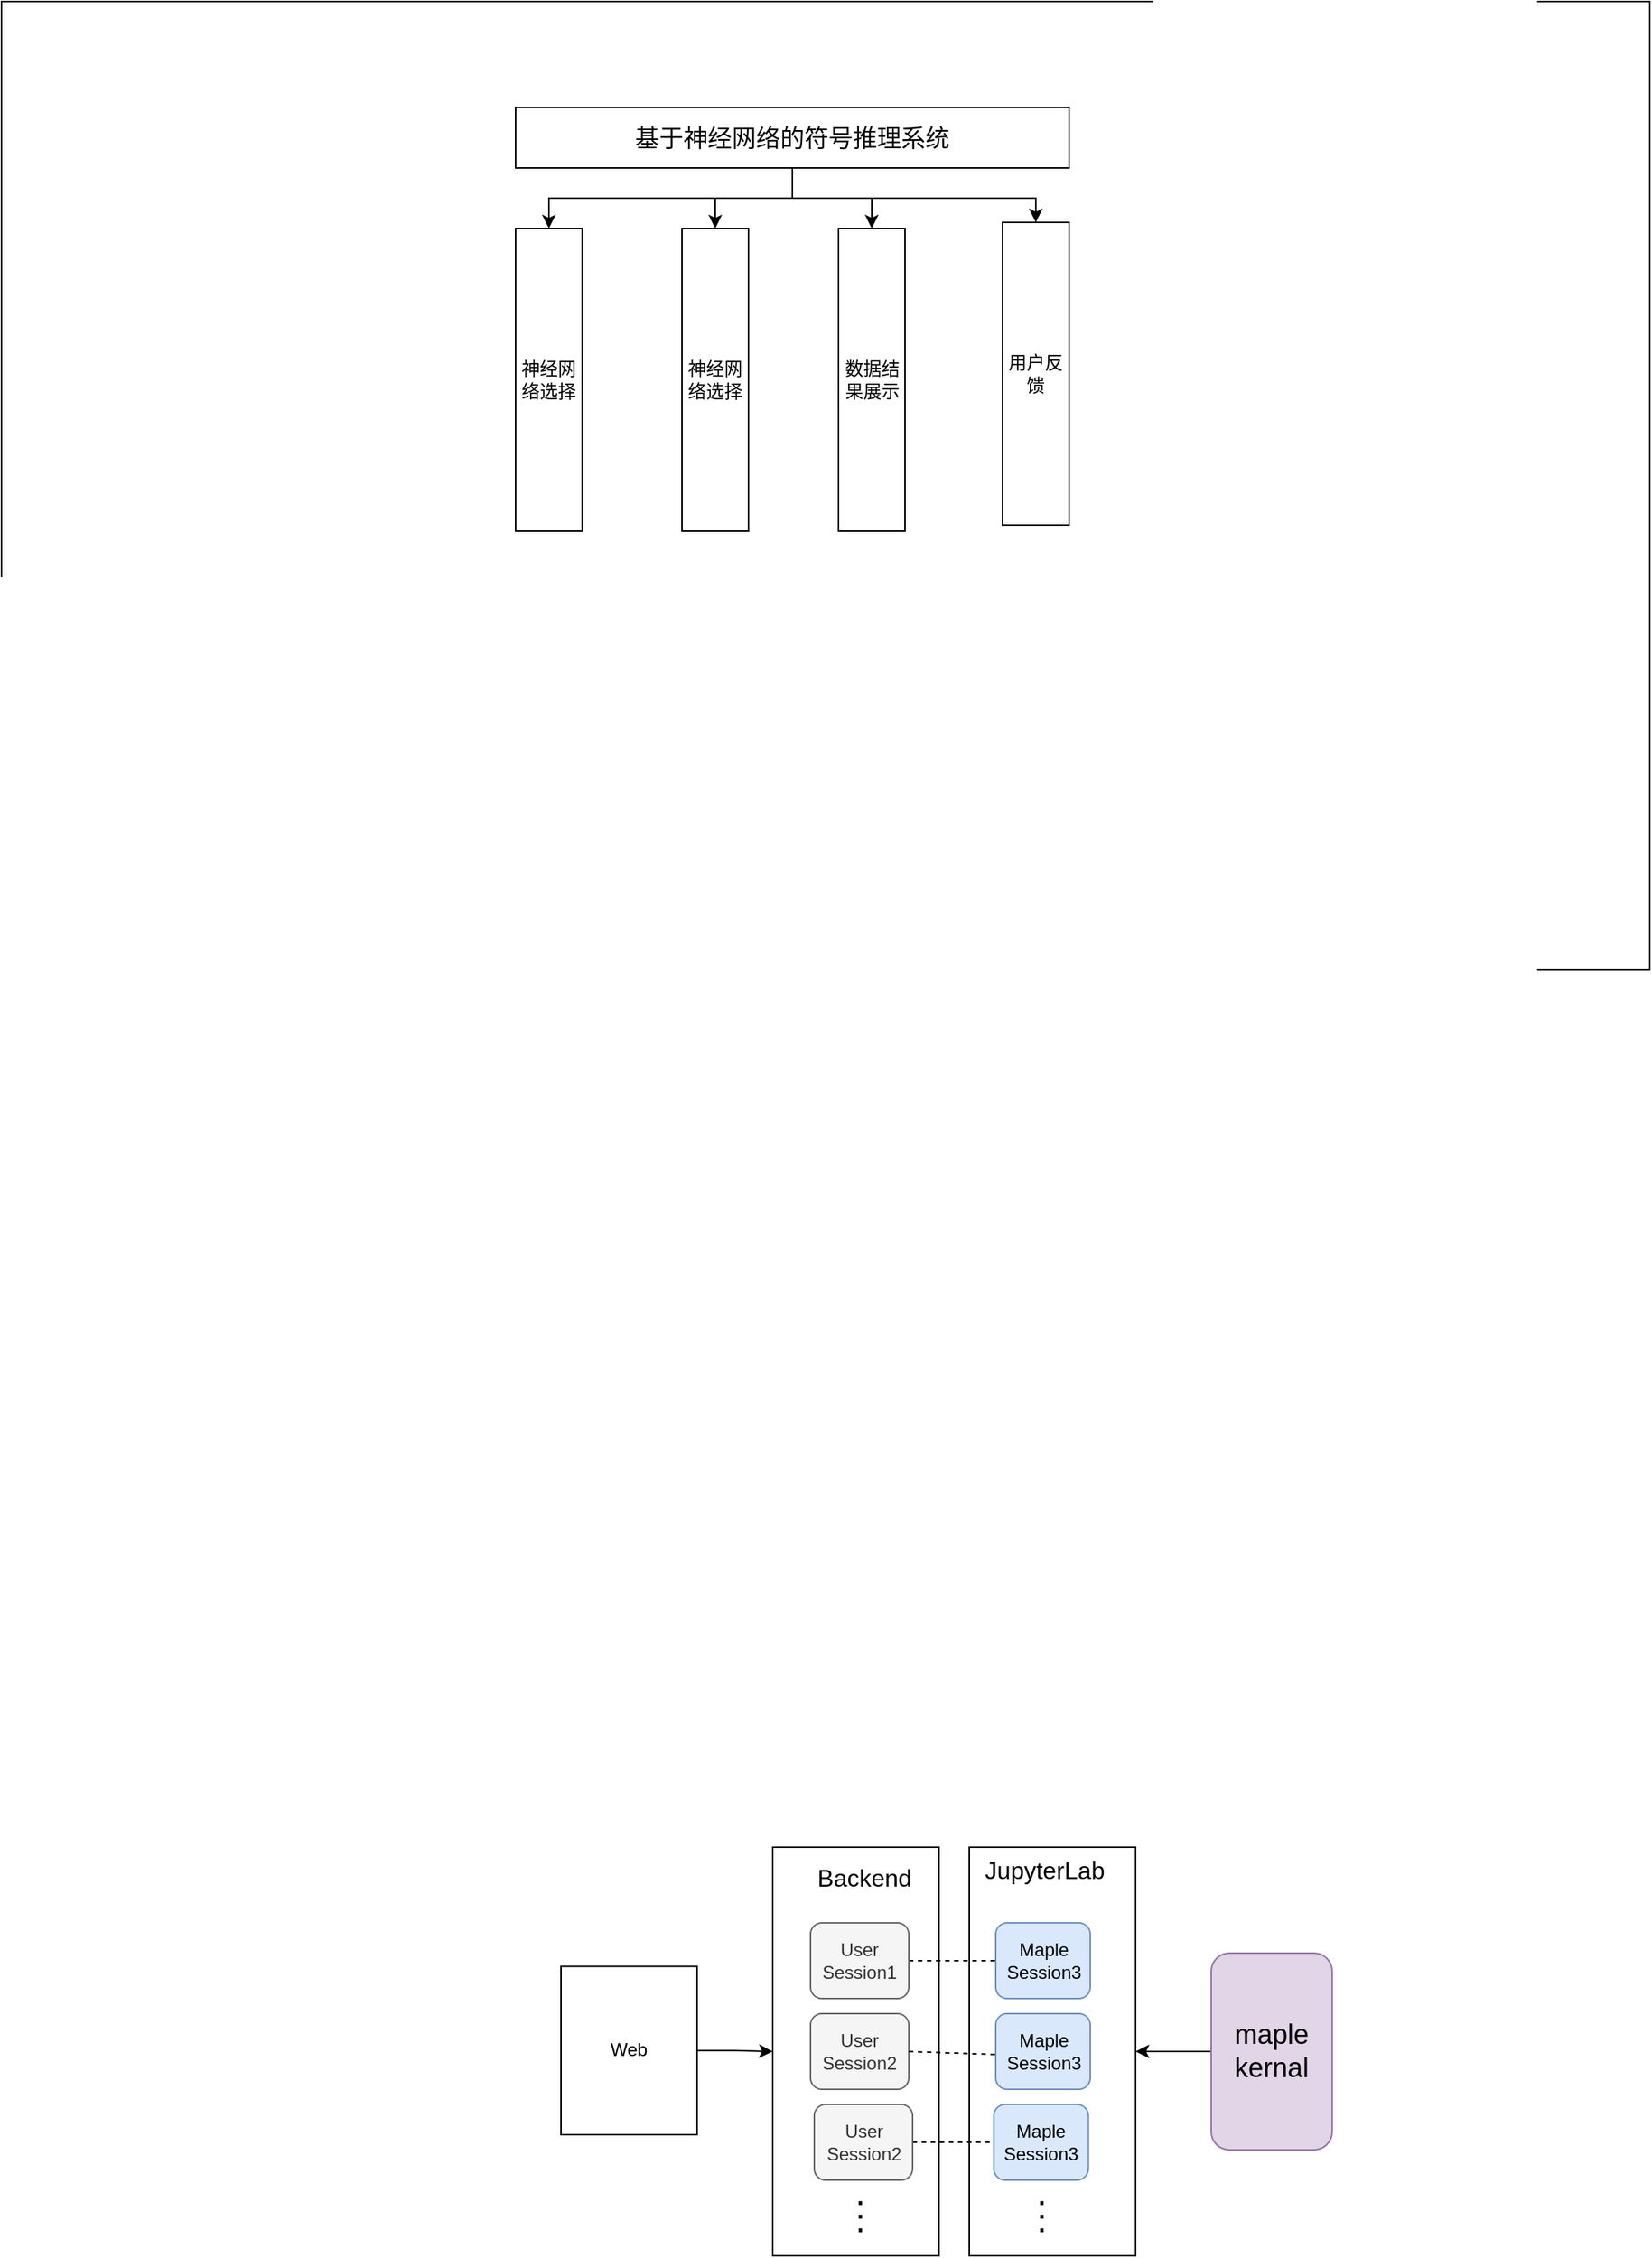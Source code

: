 <mxfile version="21.7.2" type="github">
  <diagram name="第 1 页" id="5SKCdvoIrtzsOIKJ2y3p">
    <mxGraphModel dx="1816" dy="1686" grid="1" gridSize="10" guides="1" tooltips="1" connect="1" arrows="1" fold="1" page="1" pageScale="1" pageWidth="827" pageHeight="1169" math="0" shadow="0">
      <root>
        <mxCell id="0" />
        <mxCell id="1" parent="0" />
        <mxCell id="AxOftiE11YmYX-qU8wmi-1" value="" style="rounded=0;whiteSpace=wrap;html=1;" vertex="1" parent="1">
          <mxGeometry x="540" y="490" width="110" height="270" as="geometry" />
        </mxCell>
        <mxCell id="AxOftiE11YmYX-qU8wmi-2" value="" style="rounded=0;whiteSpace=wrap;html=1;" vertex="1" parent="1">
          <mxGeometry x="410" y="490" width="110" height="270" as="geometry" />
        </mxCell>
        <mxCell id="AxOftiE11YmYX-qU8wmi-3" style="edgeStyle=orthogonalEdgeStyle;rounded=0;orthogonalLoop=1;jettySize=auto;html=1;exitX=0;exitY=0.5;exitDx=0;exitDy=0;entryX=1;entryY=0.5;entryDx=0;entryDy=0;" edge="1" parent="1" source="AxOftiE11YmYX-qU8wmi-4" target="AxOftiE11YmYX-qU8wmi-1">
          <mxGeometry relative="1" as="geometry" />
        </mxCell>
        <mxCell id="AxOftiE11YmYX-qU8wmi-4" value="&lt;font style=&quot;font-size: 18px;&quot;&gt;maple kernal&lt;/font&gt;" style="rounded=1;whiteSpace=wrap;html=1;fillColor=#e1d5e7;strokeColor=#9673a6;" vertex="1" parent="1">
          <mxGeometry x="700" y="560" width="80" height="130" as="geometry" />
        </mxCell>
        <mxCell id="AxOftiE11YmYX-qU8wmi-5" value="&lt;font style=&quot;font-size: 16px;&quot;&gt;JupyterLab&lt;/font&gt;" style="text;html=1;strokeColor=none;fillColor=none;align=center;verticalAlign=middle;whiteSpace=wrap;rounded=0;" vertex="1" parent="1">
          <mxGeometry x="560" y="490" width="60" height="30" as="geometry" />
        </mxCell>
        <mxCell id="AxOftiE11YmYX-qU8wmi-6" style="rounded=1;orthogonalLoop=1;jettySize=auto;html=1;exitX=1;exitY=0.5;exitDx=0;exitDy=0;entryX=0;entryY=0.5;entryDx=0;entryDy=0;endArrow=none;endFill=0;startArrow=none;startFill=0;dashed=1;" edge="1" parent="1" source="AxOftiE11YmYX-qU8wmi-7">
          <mxGeometry relative="1" as="geometry">
            <mxPoint x="557.5" y="565" as="targetPoint" />
          </mxGeometry>
        </mxCell>
        <mxCell id="AxOftiE11YmYX-qU8wmi-7" value="User&lt;br&gt;Session1" style="rounded=1;whiteSpace=wrap;html=1;fillColor=#f5f5f5;fontColor=#333333;strokeColor=#666666;" vertex="1" parent="1">
          <mxGeometry x="435" y="540" width="65" height="50" as="geometry" />
        </mxCell>
        <mxCell id="AxOftiE11YmYX-qU8wmi-8" value="User&lt;br style=&quot;border-color: var(--border-color);&quot;&gt;Session2" style="rounded=1;whiteSpace=wrap;html=1;fillColor=#f5f5f5;fontColor=#333333;strokeColor=#666666;" vertex="1" parent="1">
          <mxGeometry x="435" y="600" width="65" height="50" as="geometry" />
        </mxCell>
        <mxCell id="AxOftiE11YmYX-qU8wmi-9" value="&lt;p style=&quot;line-height: 40%;&quot;&gt;&lt;font style=&quot;font-size: 24px;&quot;&gt;·&lt;br&gt;·&lt;br&gt;·&lt;/font&gt;&lt;/p&gt;" style="text;html=1;strokeColor=none;fillColor=none;align=center;verticalAlign=middle;whiteSpace=wrap;rounded=0;" vertex="1" parent="1">
          <mxGeometry x="437.5" y="720" width="60" height="30" as="geometry" />
        </mxCell>
        <mxCell id="AxOftiE11YmYX-qU8wmi-10" value="Maple&lt;br&gt;Session3" style="rounded=1;whiteSpace=wrap;html=1;fillColor=#dae8fc;strokeColor=#6c8ebf;" vertex="1" parent="1">
          <mxGeometry x="556.25" y="660" width="62.5" height="50" as="geometry" />
        </mxCell>
        <mxCell id="AxOftiE11YmYX-qU8wmi-11" value="&lt;p style=&quot;line-height: 40%;&quot;&gt;&lt;font style=&quot;font-size: 24px;&quot;&gt;·&lt;br&gt;·&lt;br&gt;·&lt;/font&gt;&lt;/p&gt;" style="text;html=1;strokeColor=none;fillColor=none;align=center;verticalAlign=middle;whiteSpace=wrap;rounded=0;rotation=0;" vertex="1" parent="1">
          <mxGeometry x="557.5" y="720" width="60" height="30" as="geometry" />
        </mxCell>
        <mxCell id="AxOftiE11YmYX-qU8wmi-12" style="rounded=1;orthogonalLoop=1;jettySize=auto;html=1;exitX=1;exitY=0.5;exitDx=0;exitDy=0;entryX=0;entryY=0.5;entryDx=0;entryDy=0;endArrow=none;endFill=0;startArrow=none;startFill=0;dashed=1;" edge="1" parent="1" source="AxOftiE11YmYX-qU8wmi-8">
          <mxGeometry relative="1" as="geometry">
            <mxPoint x="500.5" y="585" as="sourcePoint" />
            <mxPoint x="557.5" y="627" as="targetPoint" />
          </mxGeometry>
        </mxCell>
        <mxCell id="AxOftiE11YmYX-qU8wmi-13" style="rounded=1;orthogonalLoop=1;jettySize=auto;html=1;endArrow=none;endFill=0;startArrow=none;startFill=0;dashed=1;exitX=1;exitY=0.5;exitDx=0;exitDy=0;" edge="1" parent="1" source="AxOftiE11YmYX-qU8wmi-15" target="AxOftiE11YmYX-qU8wmi-10">
          <mxGeometry relative="1" as="geometry">
            <mxPoint x="500" y="640" as="sourcePoint" />
            <mxPoint x="557" y="682" as="targetPoint" />
          </mxGeometry>
        </mxCell>
        <mxCell id="AxOftiE11YmYX-qU8wmi-14" value="&lt;font style=&quot;font-size: 16px;&quot;&gt;Backend&amp;nbsp;&lt;/font&gt;" style="text;html=1;strokeColor=none;fillColor=none;align=center;verticalAlign=middle;whiteSpace=wrap;rounded=0;" vertex="1" parent="1">
          <mxGeometry x="442.5" y="495" width="60" height="30" as="geometry" />
        </mxCell>
        <mxCell id="AxOftiE11YmYX-qU8wmi-15" value="User&lt;br style=&quot;border-color: var(--border-color);&quot;&gt;Session2" style="rounded=1;whiteSpace=wrap;html=1;fillColor=#f5f5f5;fontColor=#333333;strokeColor=#666666;" vertex="1" parent="1">
          <mxGeometry x="437.5" y="660" width="65" height="50" as="geometry" />
        </mxCell>
        <mxCell id="AxOftiE11YmYX-qU8wmi-16" value="Maple&lt;br&gt;Session3" style="rounded=1;whiteSpace=wrap;html=1;fillColor=#dae8fc;strokeColor=#6c8ebf;" vertex="1" parent="1">
          <mxGeometry x="557.5" y="600" width="62.5" height="50" as="geometry" />
        </mxCell>
        <mxCell id="AxOftiE11YmYX-qU8wmi-17" value="Maple&lt;br&gt;Session3" style="rounded=1;whiteSpace=wrap;html=1;fillColor=#dae8fc;strokeColor=#6c8ebf;" vertex="1" parent="1">
          <mxGeometry x="557.5" y="540" width="62.5" height="50" as="geometry" />
        </mxCell>
        <mxCell id="AxOftiE11YmYX-qU8wmi-18" style="edgeStyle=orthogonalEdgeStyle;rounded=0;orthogonalLoop=1;jettySize=auto;html=1;exitX=1;exitY=0.5;exitDx=0;exitDy=0;" edge="1" parent="1" source="AxOftiE11YmYX-qU8wmi-19" target="AxOftiE11YmYX-qU8wmi-2">
          <mxGeometry relative="1" as="geometry" />
        </mxCell>
        <mxCell id="AxOftiE11YmYX-qU8wmi-19" value="Web" style="rounded=0;whiteSpace=wrap;html=1;" vertex="1" parent="1">
          <mxGeometry x="270" y="568.75" width="90" height="111.25" as="geometry" />
        </mxCell>
        <mxCell id="AxOftiE11YmYX-qU8wmi-20" value="" style="rounded=0;whiteSpace=wrap;html=1;" vertex="1" parent="1">
          <mxGeometry x="-100" y="-730" width="1090" height="640" as="geometry" />
        </mxCell>
        <mxCell id="AxOftiE11YmYX-qU8wmi-44" style="edgeStyle=orthogonalEdgeStyle;rounded=0;orthogonalLoop=1;jettySize=auto;html=1;exitX=0.5;exitY=1;exitDx=0;exitDy=0;" edge="1" parent="1" source="AxOftiE11YmYX-qU8wmi-21" target="AxOftiE11YmYX-qU8wmi-22">
          <mxGeometry relative="1" as="geometry" />
        </mxCell>
        <mxCell id="AxOftiE11YmYX-qU8wmi-45" style="edgeStyle=orthogonalEdgeStyle;rounded=0;orthogonalLoop=1;jettySize=auto;html=1;" edge="1" parent="1" source="AxOftiE11YmYX-qU8wmi-21" target="AxOftiE11YmYX-qU8wmi-42">
          <mxGeometry relative="1" as="geometry" />
        </mxCell>
        <mxCell id="AxOftiE11YmYX-qU8wmi-46" style="edgeStyle=orthogonalEdgeStyle;rounded=0;orthogonalLoop=1;jettySize=auto;html=1;exitX=0.5;exitY=1;exitDx=0;exitDy=0;entryX=0.5;entryY=0;entryDx=0;entryDy=0;" edge="1" parent="1" source="AxOftiE11YmYX-qU8wmi-21" target="AxOftiE11YmYX-qU8wmi-43">
          <mxGeometry relative="1" as="geometry" />
        </mxCell>
        <mxCell id="AxOftiE11YmYX-qU8wmi-49" style="edgeStyle=orthogonalEdgeStyle;rounded=0;orthogonalLoop=1;jettySize=auto;html=1;exitX=0.5;exitY=1;exitDx=0;exitDy=0;" edge="1" parent="1" source="AxOftiE11YmYX-qU8wmi-21" target="AxOftiE11YmYX-qU8wmi-47">
          <mxGeometry relative="1" as="geometry" />
        </mxCell>
        <mxCell id="AxOftiE11YmYX-qU8wmi-21" value="&lt;font style=&quot;font-size: 16px;&quot;&gt;基于神经网络的符号推理系统&lt;/font&gt;" style="rounded=0;whiteSpace=wrap;html=1;" vertex="1" parent="1">
          <mxGeometry x="240" y="-660" width="366" height="40" as="geometry" />
        </mxCell>
        <mxCell id="AxOftiE11YmYX-qU8wmi-22" value="神经网络选择" style="rounded=0;whiteSpace=wrap;html=1;" vertex="1" parent="1">
          <mxGeometry x="240" y="-580" width="44" height="200" as="geometry" />
        </mxCell>
        <mxCell id="AxOftiE11YmYX-qU8wmi-42" value="神经网络选择" style="rounded=0;whiteSpace=wrap;html=1;" vertex="1" parent="1">
          <mxGeometry x="350" y="-580" width="44" height="200" as="geometry" />
        </mxCell>
        <mxCell id="AxOftiE11YmYX-qU8wmi-43" value="数据结果展示" style="rounded=0;whiteSpace=wrap;html=1;" vertex="1" parent="1">
          <mxGeometry x="453.5" y="-580" width="44" height="200" as="geometry" />
        </mxCell>
        <mxCell id="AxOftiE11YmYX-qU8wmi-47" value="用户反馈" style="rounded=0;whiteSpace=wrap;html=1;" vertex="1" parent="1">
          <mxGeometry x="562" y="-584" width="44" height="200" as="geometry" />
        </mxCell>
        <mxCell id="AxOftiE11YmYX-qU8wmi-48" style="edgeStyle=orthogonalEdgeStyle;rounded=0;orthogonalLoop=1;jettySize=auto;html=1;exitX=0.5;exitY=1;exitDx=0;exitDy=0;" edge="1" parent="1" source="AxOftiE11YmYX-qU8wmi-21" target="AxOftiE11YmYX-qU8wmi-21">
          <mxGeometry relative="1" as="geometry" />
        </mxCell>
      </root>
    </mxGraphModel>
  </diagram>
</mxfile>
